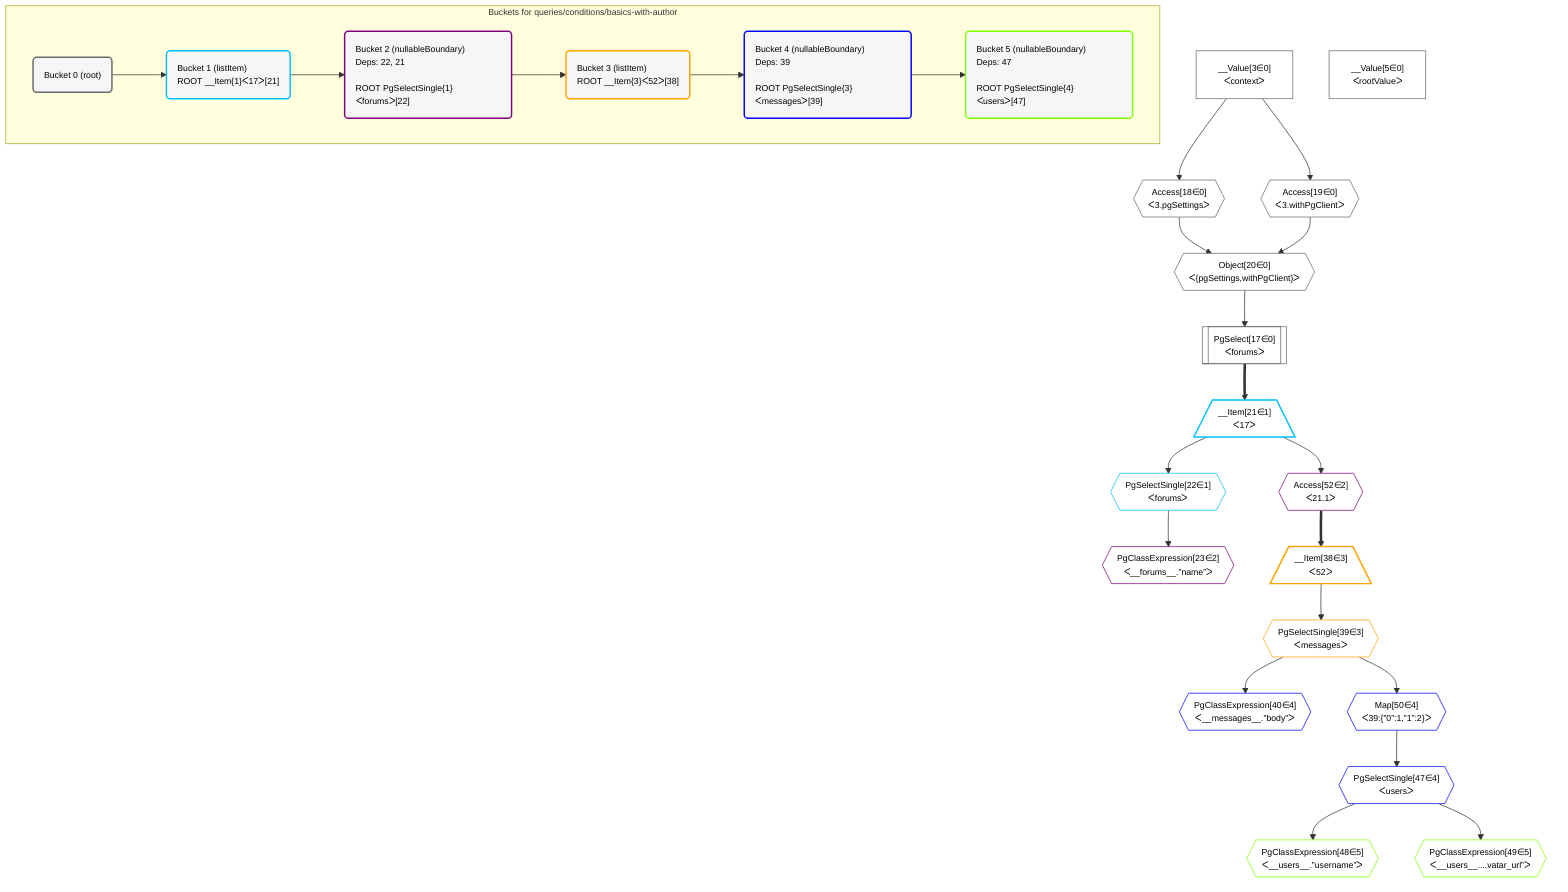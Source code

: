 %%{init: {'themeVariables': { 'fontSize': '12px'}}}%%
graph TD
    classDef path fill:#eee,stroke:#000,color:#000
    classDef plan fill:#fff,stroke-width:1px,color:#000
    classDef itemplan fill:#fff,stroke-width:2px,color:#000
    classDef unbatchedplan fill:#dff,stroke-width:1px,color:#000
    classDef sideeffectplan fill:#fcc,stroke-width:2px,color:#000
    classDef bucket fill:#f6f6f6,color:#000,stroke-width:2px,text-align:left


    %% define steps
    __Value3["__Value[3∈0]<br />ᐸcontextᐳ"]:::plan
    __Value5["__Value[5∈0]<br />ᐸrootValueᐳ"]:::plan
    Access18{{"Access[18∈0]<br />ᐸ3.pgSettingsᐳ"}}:::plan
    Access19{{"Access[19∈0]<br />ᐸ3.withPgClientᐳ"}}:::plan
    Object20{{"Object[20∈0]<br />ᐸ{pgSettings,withPgClient}ᐳ"}}:::plan
    PgSelect17[["PgSelect[17∈0]<br />ᐸforumsᐳ"]]:::plan
    __Item21[/"__Item[21∈1]<br />ᐸ17ᐳ"\]:::itemplan
    PgSelectSingle22{{"PgSelectSingle[22∈1]<br />ᐸforumsᐳ"}}:::plan
    PgClassExpression23{{"PgClassExpression[23∈2]<br />ᐸ__forums__.”name”ᐳ"}}:::plan
    Access52{{"Access[52∈2]<br />ᐸ21.1ᐳ"}}:::plan
    __Item38[/"__Item[38∈3]<br />ᐸ52ᐳ"\]:::itemplan
    PgSelectSingle39{{"PgSelectSingle[39∈3]<br />ᐸmessagesᐳ"}}:::plan
    PgClassExpression40{{"PgClassExpression[40∈4]<br />ᐸ__messages__.”body”ᐳ"}}:::plan
    Map50{{"Map[50∈4]<br />ᐸ39:{”0”:1,”1”:2}ᐳ"}}:::plan
    PgSelectSingle47{{"PgSelectSingle[47∈4]<br />ᐸusersᐳ"}}:::plan
    PgClassExpression48{{"PgClassExpression[48∈5]<br />ᐸ__users__.”username”ᐳ"}}:::plan
    PgClassExpression49{{"PgClassExpression[49∈5]<br />ᐸ__users__....vatar_url”ᐳ"}}:::plan

    %% plan dependencies
    __Value3 --> Access18
    __Value3 --> Access19
    Access18 & Access19 --> Object20
    Object20 --> PgSelect17
    PgSelect17 ==> __Item21
    __Item21 --> PgSelectSingle22
    PgSelectSingle22 --> PgClassExpression23
    __Item21 --> Access52
    Access52 ==> __Item38
    __Item38 --> PgSelectSingle39
    PgSelectSingle39 --> PgClassExpression40
    PgSelectSingle39 --> Map50
    Map50 --> PgSelectSingle47
    PgSelectSingle47 --> PgClassExpression48
    PgSelectSingle47 --> PgClassExpression49

    subgraph "Buckets for queries/conditions/basics-with-author"
    Bucket0("Bucket 0 (root)"):::bucket
    classDef bucket0 stroke:#696969
    class Bucket0,__Value3,__Value5,PgSelect17,Access18,Access19,Object20 bucket0
    Bucket1("Bucket 1 (listItem)<br />ROOT __Item{1}ᐸ17ᐳ[21]"):::bucket
    classDef bucket1 stroke:#00bfff
    class Bucket1,__Item21,PgSelectSingle22 bucket1
    Bucket2("Bucket 2 (nullableBoundary)<br />Deps: 22, 21<br /><br />ROOT PgSelectSingle{1}ᐸforumsᐳ[22]"):::bucket
    classDef bucket2 stroke:#7f007f
    class Bucket2,PgClassExpression23,Access52 bucket2
    Bucket3("Bucket 3 (listItem)<br />ROOT __Item{3}ᐸ52ᐳ[38]"):::bucket
    classDef bucket3 stroke:#ffa500
    class Bucket3,__Item38,PgSelectSingle39 bucket3
    Bucket4("Bucket 4 (nullableBoundary)<br />Deps: 39<br /><br />ROOT PgSelectSingle{3}ᐸmessagesᐳ[39]"):::bucket
    classDef bucket4 stroke:#0000ff
    class Bucket4,PgClassExpression40,PgSelectSingle47,Map50 bucket4
    Bucket5("Bucket 5 (nullableBoundary)<br />Deps: 47<br /><br />ROOT PgSelectSingle{4}ᐸusersᐳ[47]"):::bucket
    classDef bucket5 stroke:#7fff00
    class Bucket5,PgClassExpression48,PgClassExpression49 bucket5
    Bucket0 --> Bucket1
    Bucket1 --> Bucket2
    Bucket2 --> Bucket3
    Bucket3 --> Bucket4
    Bucket4 --> Bucket5
    end